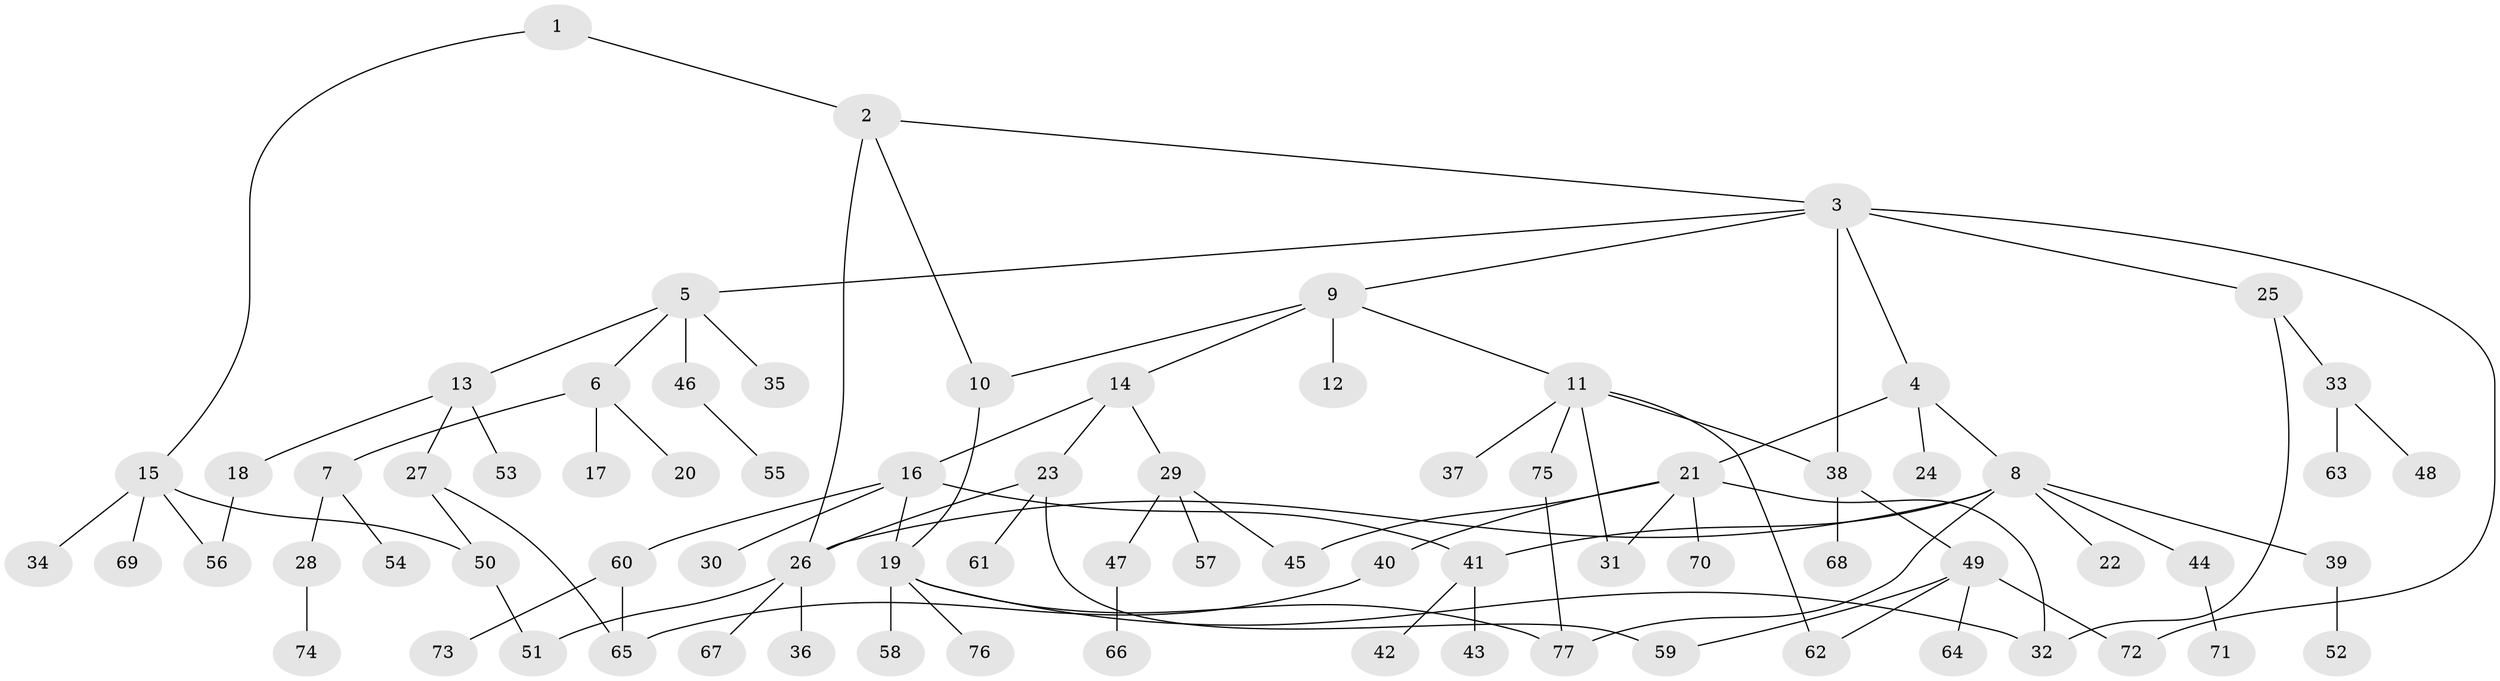 // coarse degree distribution, {5: 0.03773584905660377, 1: 0.5283018867924528, 10: 0.018867924528301886, 4: 0.11320754716981132, 8: 0.018867924528301886, 2: 0.18867924528301888, 7: 0.018867924528301886, 13: 0.018867924528301886, 3: 0.03773584905660377, 6: 0.018867924528301886}
// Generated by graph-tools (version 1.1) at 2025/45/03/04/25 21:45:39]
// undirected, 77 vertices, 96 edges
graph export_dot {
graph [start="1"]
  node [color=gray90,style=filled];
  1;
  2;
  3;
  4;
  5;
  6;
  7;
  8;
  9;
  10;
  11;
  12;
  13;
  14;
  15;
  16;
  17;
  18;
  19;
  20;
  21;
  22;
  23;
  24;
  25;
  26;
  27;
  28;
  29;
  30;
  31;
  32;
  33;
  34;
  35;
  36;
  37;
  38;
  39;
  40;
  41;
  42;
  43;
  44;
  45;
  46;
  47;
  48;
  49;
  50;
  51;
  52;
  53;
  54;
  55;
  56;
  57;
  58;
  59;
  60;
  61;
  62;
  63;
  64;
  65;
  66;
  67;
  68;
  69;
  70;
  71;
  72;
  73;
  74;
  75;
  76;
  77;
  1 -- 2;
  1 -- 15;
  2 -- 3;
  2 -- 10;
  2 -- 26;
  3 -- 4;
  3 -- 5;
  3 -- 9;
  3 -- 25;
  3 -- 38;
  3 -- 72;
  4 -- 8;
  4 -- 21;
  4 -- 24;
  5 -- 6;
  5 -- 13;
  5 -- 35;
  5 -- 46;
  6 -- 7;
  6 -- 17;
  6 -- 20;
  7 -- 28;
  7 -- 54;
  8 -- 22;
  8 -- 26;
  8 -- 39;
  8 -- 41;
  8 -- 44;
  8 -- 77;
  9 -- 11;
  9 -- 12;
  9 -- 14;
  9 -- 10;
  10 -- 19;
  11 -- 31;
  11 -- 37;
  11 -- 75;
  11 -- 62;
  11 -- 38;
  13 -- 18;
  13 -- 27;
  13 -- 53;
  14 -- 16;
  14 -- 23;
  14 -- 29;
  15 -- 34;
  15 -- 69;
  15 -- 50;
  15 -- 56;
  16 -- 30;
  16 -- 60;
  16 -- 41;
  16 -- 19;
  18 -- 56;
  19 -- 32;
  19 -- 58;
  19 -- 76;
  19 -- 77;
  21 -- 40;
  21 -- 45;
  21 -- 70;
  21 -- 32;
  21 -- 31;
  23 -- 59;
  23 -- 61;
  23 -- 26;
  25 -- 33;
  25 -- 32;
  26 -- 36;
  26 -- 67;
  26 -- 51;
  27 -- 50;
  27 -- 65;
  28 -- 74;
  29 -- 47;
  29 -- 57;
  29 -- 45;
  33 -- 48;
  33 -- 63;
  38 -- 49;
  38 -- 68;
  39 -- 52;
  40 -- 65;
  41 -- 42;
  41 -- 43;
  44 -- 71;
  46 -- 55;
  47 -- 66;
  49 -- 62;
  49 -- 64;
  49 -- 72;
  49 -- 59;
  50 -- 51;
  60 -- 73;
  60 -- 65;
  75 -- 77;
}
